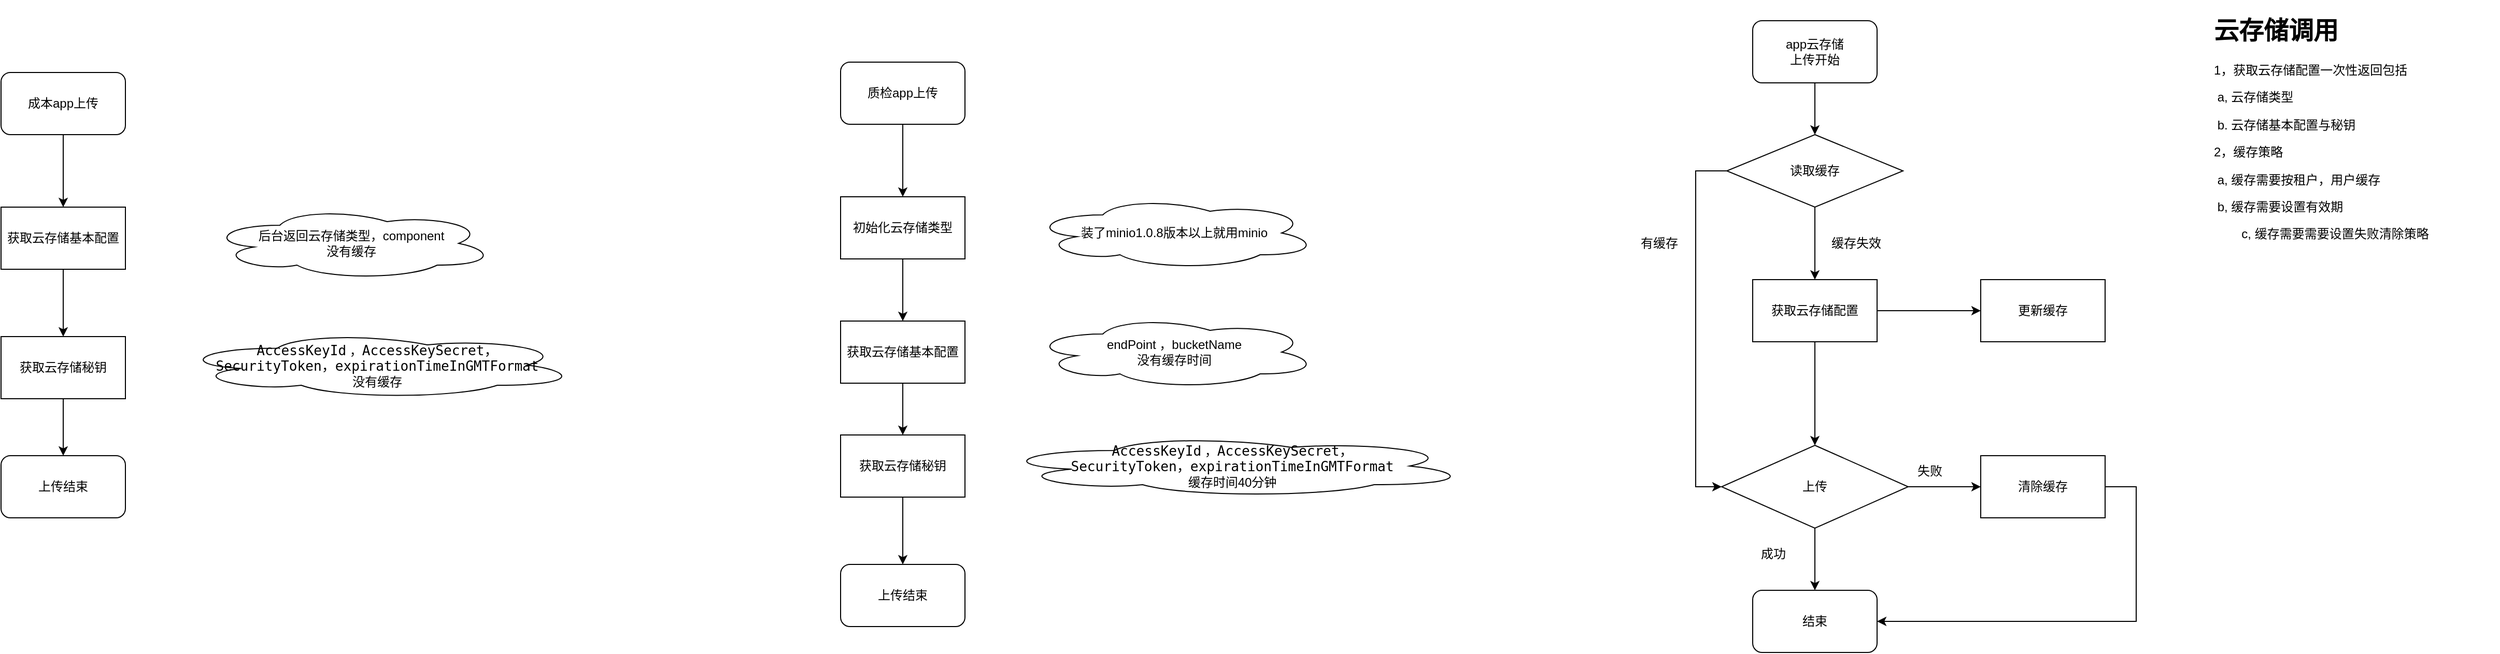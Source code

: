 <mxfile version="19.0.0" type="github">
  <diagram id="0_HV6388cUofbvvUN0Kh" name="Page-1">
    <mxGraphModel dx="2253" dy="769" grid="1" gridSize="10" guides="1" tooltips="1" connect="1" arrows="1" fold="1" page="1" pageScale="1" pageWidth="827" pageHeight="1169" math="0" shadow="0">
      <root>
        <mxCell id="0" />
        <mxCell id="1" parent="0" />
        <mxCell id="XjUz5qdFZL2m0XnF_fmr-14" value="" style="group" vertex="1" connectable="0" parent="1">
          <mxGeometry x="160" y="60" width="606" height="545" as="geometry" />
        </mxCell>
        <mxCell id="XjUz5qdFZL2m0XnF_fmr-1" value="质检app上传" style="rounded=1;whiteSpace=wrap;html=1;" vertex="1" parent="XjUz5qdFZL2m0XnF_fmr-14">
          <mxGeometry width="120" height="60" as="geometry" />
        </mxCell>
        <mxCell id="XjUz5qdFZL2m0XnF_fmr-2" value="初始化云存储类型" style="rounded=0;whiteSpace=wrap;html=1;" vertex="1" parent="XjUz5qdFZL2m0XnF_fmr-14">
          <mxGeometry y="130" width="120" height="60" as="geometry" />
        </mxCell>
        <mxCell id="XjUz5qdFZL2m0XnF_fmr-9" style="edgeStyle=orthogonalEdgeStyle;rounded=0;orthogonalLoop=1;jettySize=auto;html=1;fontColor=#000000;" edge="1" parent="XjUz5qdFZL2m0XnF_fmr-14" source="XjUz5qdFZL2m0XnF_fmr-1" target="XjUz5qdFZL2m0XnF_fmr-2">
          <mxGeometry relative="1" as="geometry" />
        </mxCell>
        <mxCell id="XjUz5qdFZL2m0XnF_fmr-4" value="装了minio1.0.8版本以上就用minio" style="ellipse;shape=cloud;whiteSpace=wrap;html=1;" vertex="1" parent="XjUz5qdFZL2m0XnF_fmr-14">
          <mxGeometry x="184" y="130" width="276" height="70" as="geometry" />
        </mxCell>
        <mxCell id="XjUz5qdFZL2m0XnF_fmr-5" value="获取云存储基本配置" style="rounded=0;whiteSpace=wrap;html=1;" vertex="1" parent="XjUz5qdFZL2m0XnF_fmr-14">
          <mxGeometry y="250" width="120" height="60" as="geometry" />
        </mxCell>
        <mxCell id="XjUz5qdFZL2m0XnF_fmr-10" style="edgeStyle=orthogonalEdgeStyle;rounded=0;orthogonalLoop=1;jettySize=auto;html=1;entryX=0.5;entryY=0;entryDx=0;entryDy=0;fontColor=#000000;" edge="1" parent="XjUz5qdFZL2m0XnF_fmr-14" source="XjUz5qdFZL2m0XnF_fmr-2" target="XjUz5qdFZL2m0XnF_fmr-5">
          <mxGeometry relative="1" as="geometry" />
        </mxCell>
        <mxCell id="XjUz5qdFZL2m0XnF_fmr-6" value="endPoint ，bucketName&lt;br&gt;没有缓存时间" style="ellipse;shape=cloud;whiteSpace=wrap;html=1;" vertex="1" parent="XjUz5qdFZL2m0XnF_fmr-14">
          <mxGeometry x="184" y="245" width="276" height="70" as="geometry" />
        </mxCell>
        <mxCell id="XjUz5qdFZL2m0XnF_fmr-7" value="获取云存储秘钥" style="rounded=0;whiteSpace=wrap;html=1;" vertex="1" parent="XjUz5qdFZL2m0XnF_fmr-14">
          <mxGeometry y="360" width="120" height="60" as="geometry" />
        </mxCell>
        <mxCell id="XjUz5qdFZL2m0XnF_fmr-11" style="edgeStyle=orthogonalEdgeStyle;rounded=0;orthogonalLoop=1;jettySize=auto;html=1;entryX=0.5;entryY=0;entryDx=0;entryDy=0;fontColor=#000000;" edge="1" parent="XjUz5qdFZL2m0XnF_fmr-14" source="XjUz5qdFZL2m0XnF_fmr-5" target="XjUz5qdFZL2m0XnF_fmr-7">
          <mxGeometry relative="1" as="geometry" />
        </mxCell>
        <mxCell id="XjUz5qdFZL2m0XnF_fmr-8" value="&lt;span style=&quot;font-family: &amp;quot;JetBrains Mono&amp;quot;, monospace; font-size: 9.8pt;&quot;&gt;AccessKeyId&lt;/span&gt;&amp;nbsp;，&lt;span style=&quot;font-family: &amp;quot;JetBrains Mono&amp;quot;, monospace; font-size: 9.8pt;&quot;&gt;AccessKeySecret，&lt;br&gt;&lt;/span&gt;&lt;span style=&quot;font-family: &amp;quot;JetBrains Mono&amp;quot;, monospace; font-size: 9.8pt; background-color: initial;&quot;&gt;SecurityToken，&lt;/span&gt;&lt;span style=&quot;font-family: &amp;quot;JetBrains Mono&amp;quot;, monospace; font-size: 9.8pt; background-color: initial;&quot;&gt;expirationTimeInGMTFormat&lt;/span&gt;&lt;span style=&quot;color: rgb(169, 183, 198); font-family: &amp;quot;JetBrains Mono&amp;quot;, monospace; font-size: 9.8pt;&quot;&gt;&lt;br&gt;&lt;/span&gt;缓存时间40分钟" style="ellipse;shape=cloud;whiteSpace=wrap;html=1;" vertex="1" parent="XjUz5qdFZL2m0XnF_fmr-14">
          <mxGeometry x="150" y="360" width="456" height="60" as="geometry" />
        </mxCell>
        <mxCell id="XjUz5qdFZL2m0XnF_fmr-12" value="上传结束" style="rounded=1;whiteSpace=wrap;html=1;labelBackgroundColor=none;fontColor=#000000;" vertex="1" parent="XjUz5qdFZL2m0XnF_fmr-14">
          <mxGeometry y="485" width="120" height="60" as="geometry" />
        </mxCell>
        <mxCell id="XjUz5qdFZL2m0XnF_fmr-13" style="edgeStyle=orthogonalEdgeStyle;rounded=0;orthogonalLoop=1;jettySize=auto;html=1;fontColor=#000000;" edge="1" parent="XjUz5qdFZL2m0XnF_fmr-14" source="XjUz5qdFZL2m0XnF_fmr-7" target="XjUz5qdFZL2m0XnF_fmr-12">
          <mxGeometry relative="1" as="geometry" />
        </mxCell>
        <mxCell id="XjUz5qdFZL2m0XnF_fmr-16" value="成本app上传" style="rounded=1;whiteSpace=wrap;html=1;" vertex="1" parent="1">
          <mxGeometry x="-650" y="70" width="120" height="60" as="geometry" />
        </mxCell>
        <mxCell id="XjUz5qdFZL2m0XnF_fmr-18" style="edgeStyle=orthogonalEdgeStyle;rounded=0;orthogonalLoop=1;jettySize=auto;html=1;fontColor=#000000;" edge="1" parent="1" source="XjUz5qdFZL2m0XnF_fmr-16">
          <mxGeometry relative="1" as="geometry">
            <mxPoint x="-590" y="200" as="targetPoint" />
          </mxGeometry>
        </mxCell>
        <mxCell id="XjUz5qdFZL2m0XnF_fmr-19" value="后台返回云存储类型，component&lt;br&gt;没有缓存" style="ellipse;shape=cloud;whiteSpace=wrap;html=1;" vertex="1" parent="1">
          <mxGeometry x="-450" y="200" width="276" height="70" as="geometry" />
        </mxCell>
        <mxCell id="XjUz5qdFZL2m0XnF_fmr-20" value="获取云存储基本配置" style="rounded=0;whiteSpace=wrap;html=1;" vertex="1" parent="1">
          <mxGeometry x="-650" y="200" width="120" height="60" as="geometry" />
        </mxCell>
        <mxCell id="XjUz5qdFZL2m0XnF_fmr-22" value="&lt;span style=&quot;font-family: &amp;quot;JetBrains Mono&amp;quot;, monospace; font-size: 9.8pt;&quot;&gt;AccessKeyId&lt;/span&gt;&amp;nbsp;，&lt;span style=&quot;font-family: &amp;quot;JetBrains Mono&amp;quot;, monospace; font-size: 9.8pt;&quot;&gt;AccessKeySecret，&lt;br&gt;&lt;/span&gt;&lt;span style=&quot;background-color: initial; font-family: &amp;quot;JetBrains Mono&amp;quot;, monospace; font-size: 9.8pt;&quot;&gt;SecurityToken，&lt;/span&gt;&lt;span style=&quot;background-color: initial; font-family: &amp;quot;JetBrains Mono&amp;quot;, monospace; font-size: 9.8pt;&quot;&gt;expirationTimeInGMTFormat&lt;/span&gt;&lt;span style=&quot;color: rgb(169, 183, 198); font-family: &amp;quot;JetBrains Mono&amp;quot;, monospace; font-size: 9.8pt;&quot;&gt;&lt;br&gt;&lt;/span&gt;没有缓存" style="ellipse;shape=cloud;whiteSpace=wrap;html=1;" vertex="1" parent="1">
          <mxGeometry x="-480" y="320" width="386" height="65" as="geometry" />
        </mxCell>
        <mxCell id="XjUz5qdFZL2m0XnF_fmr-23" value="获取云存储秘钥" style="rounded=0;whiteSpace=wrap;html=1;" vertex="1" parent="1">
          <mxGeometry x="-650" y="325" width="120" height="60" as="geometry" />
        </mxCell>
        <mxCell id="XjUz5qdFZL2m0XnF_fmr-24" style="edgeStyle=orthogonalEdgeStyle;rounded=0;orthogonalLoop=1;jettySize=auto;html=1;entryX=0.5;entryY=0;entryDx=0;entryDy=0;fontColor=#000000;" edge="1" parent="1" source="XjUz5qdFZL2m0XnF_fmr-20" target="XjUz5qdFZL2m0XnF_fmr-23">
          <mxGeometry relative="1" as="geometry" />
        </mxCell>
        <mxCell id="XjUz5qdFZL2m0XnF_fmr-26" value="上传结束" style="rounded=1;whiteSpace=wrap;html=1;labelBackgroundColor=none;fontColor=#000000;" vertex="1" parent="1">
          <mxGeometry x="-650" y="440" width="120" height="60" as="geometry" />
        </mxCell>
        <mxCell id="XjUz5qdFZL2m0XnF_fmr-27" style="edgeStyle=orthogonalEdgeStyle;rounded=0;orthogonalLoop=1;jettySize=auto;html=1;fontColor=#000000;" edge="1" parent="1" source="XjUz5qdFZL2m0XnF_fmr-23" target="XjUz5qdFZL2m0XnF_fmr-26">
          <mxGeometry relative="1" as="geometry" />
        </mxCell>
        <mxCell id="XjUz5qdFZL2m0XnF_fmr-29" value="app云存储&lt;br&gt;上传开始" style="rounded=1;whiteSpace=wrap;html=1;" vertex="1" parent="1">
          <mxGeometry x="1040" y="20" width="120" height="60" as="geometry" />
        </mxCell>
        <mxCell id="XjUz5qdFZL2m0XnF_fmr-51" style="edgeStyle=orthogonalEdgeStyle;rounded=0;orthogonalLoop=1;jettySize=auto;html=1;entryX=0.5;entryY=0;entryDx=0;entryDy=0;fontColor=#000000;" edge="1" parent="1" source="XjUz5qdFZL2m0XnF_fmr-30" target="XjUz5qdFZL2m0XnF_fmr-46">
          <mxGeometry relative="1" as="geometry" />
        </mxCell>
        <mxCell id="XjUz5qdFZL2m0XnF_fmr-53" style="edgeStyle=orthogonalEdgeStyle;rounded=0;orthogonalLoop=1;jettySize=auto;html=1;entryX=0;entryY=0.5;entryDx=0;entryDy=0;fontColor=#000000;" edge="1" parent="1" source="XjUz5qdFZL2m0XnF_fmr-30" target="XjUz5qdFZL2m0XnF_fmr-52">
          <mxGeometry relative="1" as="geometry" />
        </mxCell>
        <mxCell id="XjUz5qdFZL2m0XnF_fmr-30" value="获取云存储配置" style="rounded=0;whiteSpace=wrap;html=1;" vertex="1" parent="1">
          <mxGeometry x="1040" y="270" width="120" height="60" as="geometry" />
        </mxCell>
        <mxCell id="XjUz5qdFZL2m0XnF_fmr-31" style="edgeStyle=orthogonalEdgeStyle;rounded=0;orthogonalLoop=1;jettySize=auto;html=1;fontColor=#000000;entryX=0.5;entryY=0;entryDx=0;entryDy=0;" edge="1" parent="1" source="XjUz5qdFZL2m0XnF_fmr-29" target="XjUz5qdFZL2m0XnF_fmr-43">
          <mxGeometry relative="1" as="geometry">
            <mxPoint x="1090" y="130" as="targetPoint" />
          </mxGeometry>
        </mxCell>
        <mxCell id="XjUz5qdFZL2m0XnF_fmr-42" style="edgeStyle=orthogonalEdgeStyle;rounded=0;orthogonalLoop=1;jettySize=auto;html=1;fontColor=#000000;exitX=0.5;exitY=1;exitDx=0;exitDy=0;" edge="1" parent="1" source="XjUz5qdFZL2m0XnF_fmr-43" target="XjUz5qdFZL2m0XnF_fmr-30">
          <mxGeometry relative="1" as="geometry">
            <mxPoint x="1090" y="190" as="sourcePoint" />
          </mxGeometry>
        </mxCell>
        <mxCell id="XjUz5qdFZL2m0XnF_fmr-44" style="edgeStyle=orthogonalEdgeStyle;rounded=0;orthogonalLoop=1;jettySize=auto;html=1;exitX=0;exitY=0.5;exitDx=0;exitDy=0;fontColor=#000000;entryX=0;entryY=0.5;entryDx=0;entryDy=0;" edge="1" parent="1" source="XjUz5qdFZL2m0XnF_fmr-43" target="XjUz5qdFZL2m0XnF_fmr-46">
          <mxGeometry relative="1" as="geometry">
            <mxPoint x="1000" y="450" as="targetPoint" />
            <Array as="points">
              <mxPoint x="985" y="165" />
              <mxPoint x="985" y="470" />
            </Array>
          </mxGeometry>
        </mxCell>
        <mxCell id="XjUz5qdFZL2m0XnF_fmr-43" value="读取缓存" style="rhombus;whiteSpace=wrap;html=1;labelBackgroundColor=none;fontColor=#000000;" vertex="1" parent="1">
          <mxGeometry x="1015" y="130" width="170" height="70" as="geometry" />
        </mxCell>
        <mxCell id="XjUz5qdFZL2m0XnF_fmr-50" style="edgeStyle=orthogonalEdgeStyle;rounded=0;orthogonalLoop=1;jettySize=auto;html=1;entryX=0.5;entryY=0;entryDx=0;entryDy=0;fontColor=#000000;" edge="1" parent="1" source="XjUz5qdFZL2m0XnF_fmr-46" target="XjUz5qdFZL2m0XnF_fmr-49">
          <mxGeometry relative="1" as="geometry" />
        </mxCell>
        <mxCell id="XjUz5qdFZL2m0XnF_fmr-56" style="edgeStyle=orthogonalEdgeStyle;rounded=0;orthogonalLoop=1;jettySize=auto;html=1;entryX=0;entryY=0.5;entryDx=0;entryDy=0;fontColor=#000000;" edge="1" parent="1" source="XjUz5qdFZL2m0XnF_fmr-46" target="XjUz5qdFZL2m0XnF_fmr-55">
          <mxGeometry relative="1" as="geometry" />
        </mxCell>
        <mxCell id="XjUz5qdFZL2m0XnF_fmr-46" value="上传" style="rhombus;whiteSpace=wrap;html=1;labelBackgroundColor=none;fontColor=#000000;" vertex="1" parent="1">
          <mxGeometry x="1010" y="430" width="180" height="80" as="geometry" />
        </mxCell>
        <mxCell id="XjUz5qdFZL2m0XnF_fmr-47" value="有缓存" style="text;html=1;strokeColor=none;fillColor=none;align=center;verticalAlign=middle;whiteSpace=wrap;rounded=0;labelBackgroundColor=none;fontColor=#000000;" vertex="1" parent="1">
          <mxGeometry x="920" y="220" width="60" height="30" as="geometry" />
        </mxCell>
        <mxCell id="XjUz5qdFZL2m0XnF_fmr-48" value="缓存失效" style="text;html=1;strokeColor=none;fillColor=none;align=center;verticalAlign=middle;whiteSpace=wrap;rounded=0;labelBackgroundColor=none;fontColor=#000000;" vertex="1" parent="1">
          <mxGeometry x="1110" y="220" width="60" height="30" as="geometry" />
        </mxCell>
        <mxCell id="XjUz5qdFZL2m0XnF_fmr-49" value="结束" style="rounded=1;whiteSpace=wrap;html=1;labelBackgroundColor=none;fontColor=#000000;" vertex="1" parent="1">
          <mxGeometry x="1040" y="570" width="120" height="60" as="geometry" />
        </mxCell>
        <mxCell id="XjUz5qdFZL2m0XnF_fmr-52" value="更新缓存" style="rounded=0;whiteSpace=wrap;html=1;labelBackgroundColor=none;fontColor=#000000;" vertex="1" parent="1">
          <mxGeometry x="1260" y="270" width="120" height="60" as="geometry" />
        </mxCell>
        <mxCell id="XjUz5qdFZL2m0XnF_fmr-54" value="&lt;h1&gt;云存储调用&lt;/h1&gt;&lt;p&gt;1，获取云存储配置一次性返回包括&lt;/p&gt;&lt;p&gt;&lt;span style=&quot;white-space: pre;&quot;&gt;&lt;span style=&quot;white-space: pre;&quot;&gt;	&lt;/span&gt;a, 云存储类型&lt;/span&gt;&lt;/p&gt;&lt;p&gt;&lt;span style=&quot;white-space: pre;&quot;&gt;&lt;span style=&quot;white-space: pre;&quot;&gt;	&lt;/span&gt;b. 云存储基本配置与秘钥&lt;/span&gt;&lt;/p&gt;&lt;p&gt;2，缓存策略&lt;/p&gt;&lt;p&gt;&lt;span style=&quot;white-space: pre;&quot;&gt;&lt;span style=&quot;white-space: pre;&quot;&gt;	&lt;/span&gt;a, 缓存需要按租户，用户缓存&lt;/span&gt;&lt;/p&gt;&lt;p&gt;&lt;span style=&quot;white-space: pre;&quot;&gt;&lt;span style=&quot;white-space: pre;&quot;&gt;	&lt;/span&gt;b, 缓存需要设置有效期&lt;/span&gt;&lt;/p&gt;&lt;p&gt;&amp;nbsp; &amp;nbsp; &amp;nbsp; &amp;nbsp; c, 缓存需要需要设置失败清除策略&lt;span style=&quot;white-space: pre;&quot;&gt;	&lt;/span&gt;&lt;br&gt;&lt;/p&gt;" style="text;html=1;strokeColor=none;fillColor=none;spacing=5;spacingTop=-20;whiteSpace=wrap;overflow=hidden;rounded=0;labelBackgroundColor=none;fontColor=#000000;" vertex="1" parent="1">
          <mxGeometry x="1480" y="10" width="280" height="390" as="geometry" />
        </mxCell>
        <mxCell id="XjUz5qdFZL2m0XnF_fmr-59" style="edgeStyle=orthogonalEdgeStyle;rounded=0;orthogonalLoop=1;jettySize=auto;html=1;entryX=1;entryY=0.5;entryDx=0;entryDy=0;fontColor=#000000;" edge="1" parent="1" source="XjUz5qdFZL2m0XnF_fmr-55" target="XjUz5qdFZL2m0XnF_fmr-49">
          <mxGeometry relative="1" as="geometry">
            <Array as="points">
              <mxPoint x="1410" y="470" />
              <mxPoint x="1410" y="600" />
            </Array>
          </mxGeometry>
        </mxCell>
        <mxCell id="XjUz5qdFZL2m0XnF_fmr-55" value="清除缓存" style="rounded=0;whiteSpace=wrap;html=1;labelBackgroundColor=none;fontColor=#000000;" vertex="1" parent="1">
          <mxGeometry x="1260" y="440" width="120" height="60" as="geometry" />
        </mxCell>
        <mxCell id="XjUz5qdFZL2m0XnF_fmr-57" value="成功" style="text;html=1;strokeColor=none;fillColor=none;align=center;verticalAlign=middle;whiteSpace=wrap;rounded=0;labelBackgroundColor=none;fontColor=#000000;" vertex="1" parent="1">
          <mxGeometry x="1030" y="520" width="60" height="30" as="geometry" />
        </mxCell>
        <mxCell id="XjUz5qdFZL2m0XnF_fmr-58" value="失败" style="text;html=1;strokeColor=none;fillColor=none;align=center;verticalAlign=middle;whiteSpace=wrap;rounded=0;labelBackgroundColor=none;fontColor=#000000;" vertex="1" parent="1">
          <mxGeometry x="1181" y="440" width="60" height="30" as="geometry" />
        </mxCell>
      </root>
    </mxGraphModel>
  </diagram>
</mxfile>
